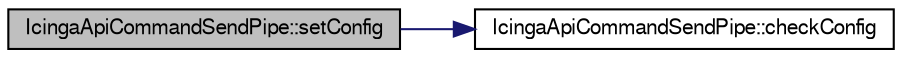 digraph G
{
  bgcolor="transparent";
  edge [fontname="FreeSans",fontsize="10",labelfontname="FreeSans",labelfontsize="10"];
  node [fontname="FreeSans",fontsize="10",shape=record];
  rankdir=LR;
  Node1 [label="IcingaApiCommandSendPipe::setConfig",height=0.2,width=0.4,color="black", fillcolor="grey75", style="filled" fontcolor="black"];
  Node1 -> Node2 [color="midnightblue",fontsize="10",style="solid",fontname="FreeSans"];
  Node2 [label="IcingaApiCommandSendPipe::checkConfig",height=0.2,width=0.4,color="black",URL="$classIcingaApiCommandSendPipe.html#a60f8bd5e8102b5c267b7282a4e4202a7"];
}
